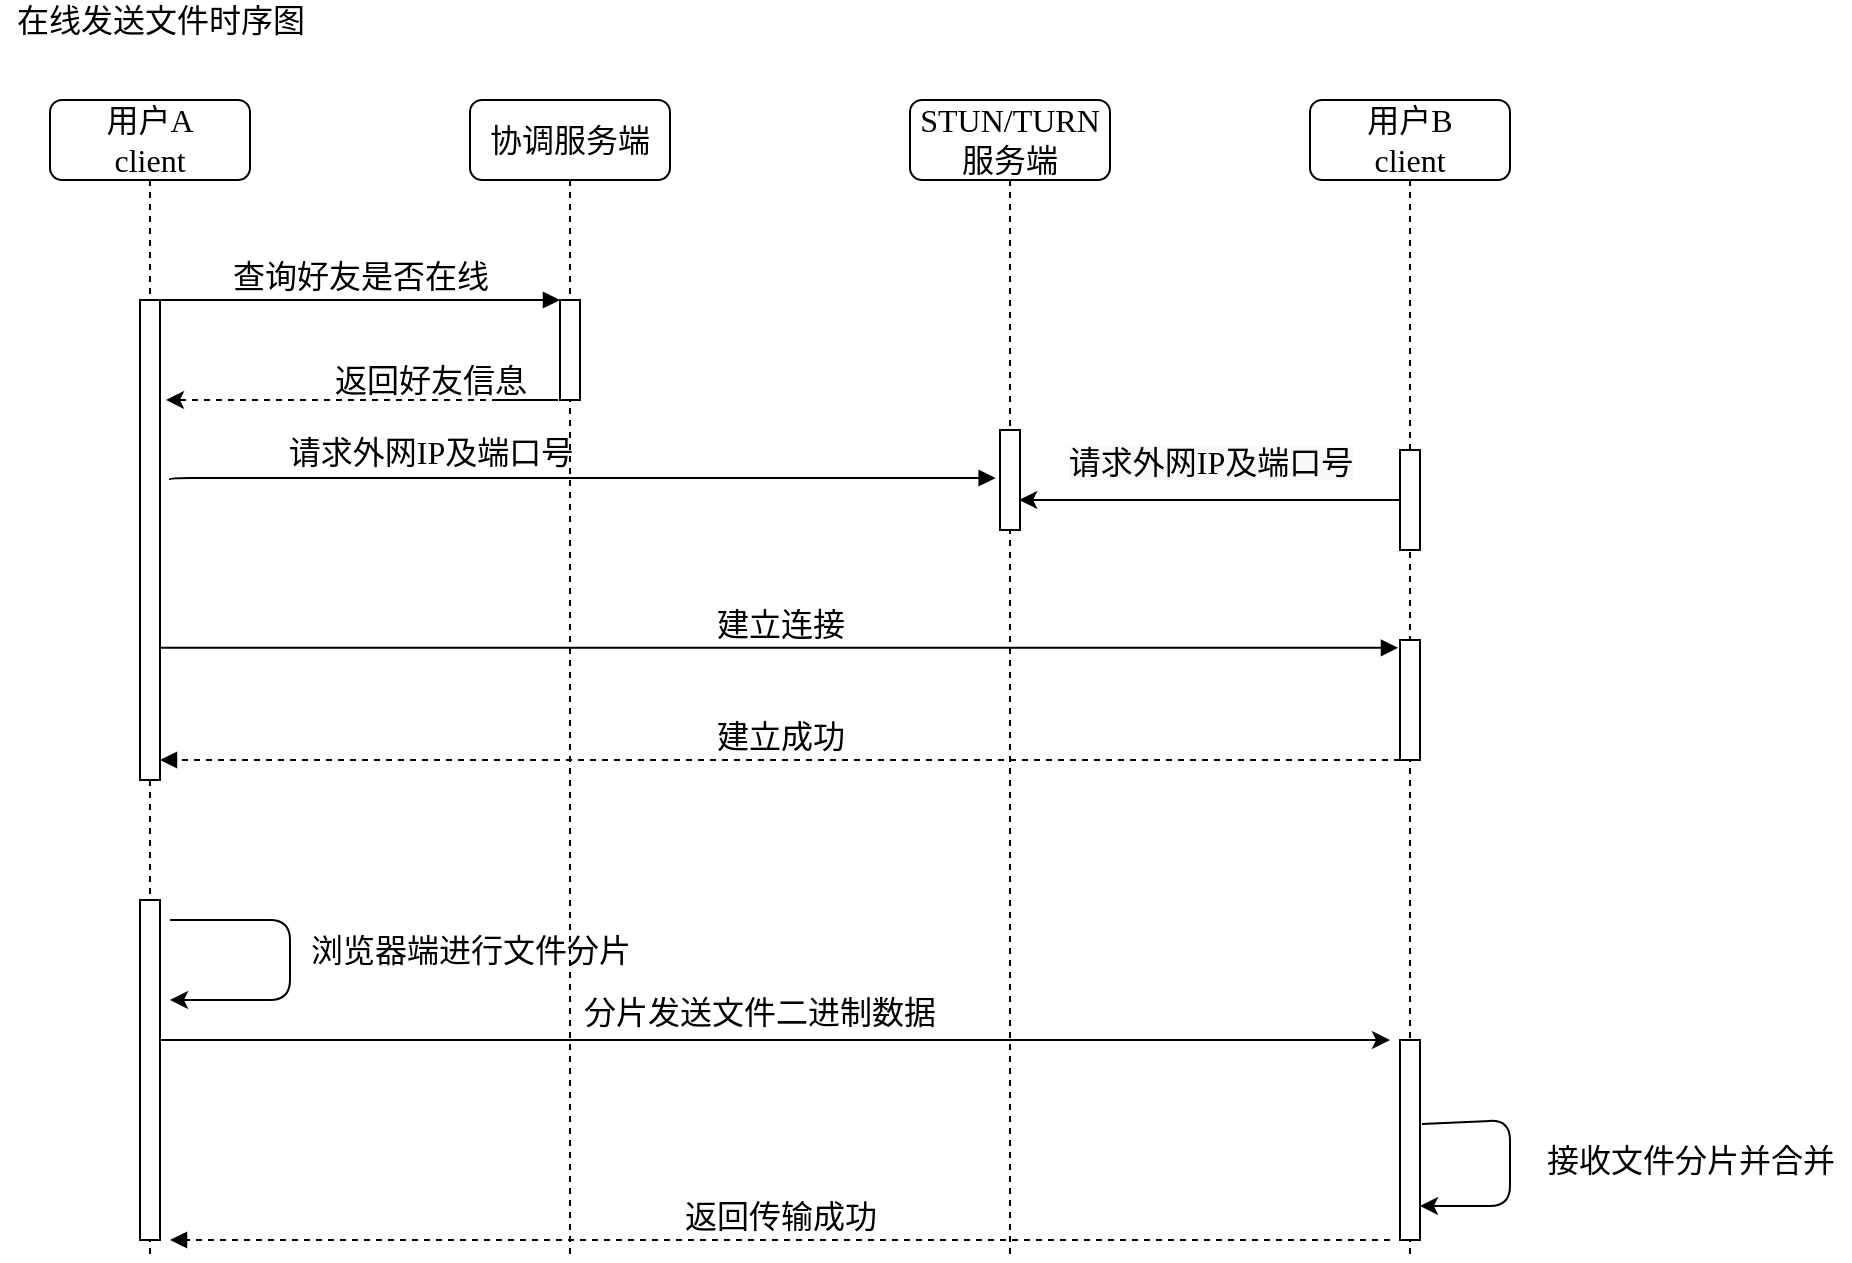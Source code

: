 <mxfile version="14.6.12" type="github">
  <diagram name="Page-1" id="13e1069c-82ec-6db2-03f1-153e76fe0fe0">
    <mxGraphModel dx="2166" dy="693" grid="1" gridSize="10" guides="1" tooltips="1" connect="1" arrows="1" fold="1" page="1" pageScale="1" pageWidth="1100" pageHeight="850" background="#ffffff" math="0" shadow="0">
      <root>
        <mxCell id="0" />
        <mxCell id="1" parent="0" />
        <mxCell id="7baba1c4bc27f4b0-2" value="协调服务端" style="shape=umlLifeline;perimeter=lifelinePerimeter;whiteSpace=wrap;html=1;container=1;collapsible=0;recursiveResize=0;outlineConnect=0;rounded=1;shadow=0;comic=0;labelBackgroundColor=none;strokeWidth=1;fontFamily=Verdana;fontSize=16;align=center;flipH=1;" parent="1" vertex="1">
          <mxGeometry x="210" y="80" width="100" height="580" as="geometry" />
        </mxCell>
        <mxCell id="7baba1c4bc27f4b0-10" value="" style="html=1;points=[];perimeter=orthogonalPerimeter;rounded=0;shadow=0;comic=0;labelBackgroundColor=none;strokeWidth=1;fontFamily=Verdana;fontSize=16;align=center;" parent="7baba1c4bc27f4b0-2" vertex="1">
          <mxGeometry x="45" y="100" width="10" height="50" as="geometry" />
        </mxCell>
        <mxCell id="7baba1c4bc27f4b0-3" value="用户B&lt;br style=&quot;font-size: 16px;&quot;&gt;client" style="shape=umlLifeline;perimeter=lifelinePerimeter;whiteSpace=wrap;html=1;container=1;collapsible=0;recursiveResize=0;outlineConnect=0;rounded=1;shadow=0;comic=0;labelBackgroundColor=none;strokeWidth=1;fontFamily=Verdana;fontSize=16;align=center;flipH=1;" parent="1" vertex="1">
          <mxGeometry x="630" y="80" width="100" height="580" as="geometry" />
        </mxCell>
        <mxCell id="7baba1c4bc27f4b0-13" value="" style="html=1;points=[];perimeter=orthogonalPerimeter;rounded=0;shadow=0;comic=0;labelBackgroundColor=none;strokeWidth=1;fontFamily=Verdana;fontSize=16;align=center;" parent="7baba1c4bc27f4b0-3" vertex="1">
          <mxGeometry x="45" y="270" width="10" height="60" as="geometry" />
        </mxCell>
        <mxCell id="n4fmqsLKEYairKb7sybN-13" value="" style="html=1;points=[];perimeter=orthogonalPerimeter;rounded=0;shadow=0;comic=0;labelBackgroundColor=none;strokeWidth=1;fontFamily=Verdana;fontSize=16;align=center;" parent="7baba1c4bc27f4b0-3" vertex="1">
          <mxGeometry x="45" y="470" width="10" height="100" as="geometry" />
        </mxCell>
        <mxCell id="n4fmqsLKEYairKb7sybN-14" value="" style="endArrow=classic;html=1;exitX=1.1;exitY=0.42;exitDx=0;exitDy=0;exitPerimeter=0;entryX=1;entryY=0.83;entryDx=0;entryDy=0;entryPerimeter=0;fontSize=16;" parent="7baba1c4bc27f4b0-3" source="n4fmqsLKEYairKb7sybN-13" target="n4fmqsLKEYairKb7sybN-13" edge="1">
          <mxGeometry width="50" height="50" relative="1" as="geometry">
            <mxPoint x="-40" y="530" as="sourcePoint" />
            <mxPoint x="120" y="540" as="targetPoint" />
            <Array as="points">
              <mxPoint x="100" y="510" />
              <mxPoint x="100" y="553" />
            </Array>
          </mxGeometry>
        </mxCell>
        <mxCell id="GdeEaJNORqC-w9-fMpIO-4" value="" style="html=1;points=[];perimeter=orthogonalPerimeter;rounded=0;shadow=0;comic=0;labelBackgroundColor=none;strokeWidth=1;fontFamily=Verdana;fontSize=16;align=center;" vertex="1" parent="7baba1c4bc27f4b0-3">
          <mxGeometry x="45" y="175" width="10" height="50" as="geometry" />
        </mxCell>
        <mxCell id="7baba1c4bc27f4b0-8" value="用户A&lt;br style=&quot;font-size: 16px;&quot;&gt;client" style="shape=umlLifeline;perimeter=lifelinePerimeter;whiteSpace=wrap;html=1;container=1;collapsible=0;recursiveResize=0;outlineConnect=0;rounded=1;shadow=0;comic=0;labelBackgroundColor=none;strokeWidth=1;fontFamily=Verdana;fontSize=16;align=center;flipH=1;" parent="1" vertex="1">
          <mxGeometry y="80" width="100" height="580" as="geometry" />
        </mxCell>
        <mxCell id="7baba1c4bc27f4b0-9" value="" style="html=1;points=[];perimeter=orthogonalPerimeter;rounded=0;shadow=0;comic=0;labelBackgroundColor=none;strokeWidth=1;fontFamily=Verdana;fontSize=16;align=center;" parent="7baba1c4bc27f4b0-8" vertex="1">
          <mxGeometry x="45" y="100" width="10" height="240" as="geometry" />
        </mxCell>
        <mxCell id="n4fmqsLKEYairKb7sybN-8" value="" style="html=1;points=[];perimeter=orthogonalPerimeter;rounded=0;shadow=0;comic=0;labelBackgroundColor=none;strokeWidth=1;fontFamily=Verdana;fontSize=16;align=center;" parent="7baba1c4bc27f4b0-8" vertex="1">
          <mxGeometry x="45" y="400" width="10" height="170" as="geometry" />
        </mxCell>
        <mxCell id="7baba1c4bc27f4b0-23" value="建立连接" style="html=1;verticalAlign=bottom;endArrow=block;entryX=-0.1;entryY=0.065;labelBackgroundColor=none;fontFamily=Verdana;fontSize=16;entryDx=0;entryDy=0;entryPerimeter=0;" parent="1" target="7baba1c4bc27f4b0-13" edge="1">
          <mxGeometry relative="1" as="geometry">
            <mxPoint x="55" y="353.9" as="sourcePoint" />
            <mxPoint x="585" y="520" as="targetPoint" />
          </mxGeometry>
        </mxCell>
        <mxCell id="7baba1c4bc27f4b0-11" value="查询好友是否在线" style="html=1;verticalAlign=bottom;endArrow=block;entryX=0;entryY=0;labelBackgroundColor=none;fontFamily=Verdana;fontSize=16;edgeStyle=elbowEdgeStyle;elbow=vertical;" parent="1" source="7baba1c4bc27f4b0-9" target="7baba1c4bc27f4b0-10" edge="1">
          <mxGeometry relative="1" as="geometry">
            <mxPoint x="220" y="190" as="sourcePoint" />
          </mxGeometry>
        </mxCell>
        <mxCell id="n4fmqsLKEYairKb7sybN-1" value="在线发送文件时序图" style="text;html=1;align=center;verticalAlign=middle;resizable=0;points=[];autosize=1;fontSize=16;" parent="1" vertex="1">
          <mxGeometry x="-25" y="30" width="160" height="20" as="geometry" />
        </mxCell>
        <mxCell id="n4fmqsLKEYairKb7sybN-2" style="edgeStyle=orthogonalEdgeStyle;rounded=0;orthogonalLoop=1;jettySize=auto;html=1;dashed=1;fontSize=16;" parent="1" edge="1">
          <mxGeometry relative="1" as="geometry">
            <mxPoint x="58" y="230" as="targetPoint" />
            <Array as="points">
              <mxPoint x="254" y="230" />
              <mxPoint x="254" y="230" />
            </Array>
            <mxPoint x="224" y="230" as="sourcePoint" />
          </mxGeometry>
        </mxCell>
        <mxCell id="n4fmqsLKEYairKb7sybN-5" value="返回好友信息" style="text;html=1;align=center;verticalAlign=middle;resizable=0;points=[];autosize=1;fontSize=16;" parent="1" vertex="1">
          <mxGeometry x="135" y="210" width="110" height="20" as="geometry" />
        </mxCell>
        <mxCell id="n4fmqsLKEYairKb7sybN-6" value="建立成功" style="html=1;verticalAlign=bottom;endArrow=block;labelBackgroundColor=none;fontFamily=Verdana;fontSize=16;exitX=0;exitY=1;exitDx=0;exitDy=0;exitPerimeter=0;dashed=1;" parent="1" source="7baba1c4bc27f4b0-13" edge="1">
          <mxGeometry relative="1" as="geometry">
            <mxPoint x="620" y="390" as="sourcePoint" />
            <mxPoint x="55" y="410" as="targetPoint" />
          </mxGeometry>
        </mxCell>
        <mxCell id="n4fmqsLKEYairKb7sybN-9" value="" style="endArrow=classic;html=1;fontSize=16;" parent="1" edge="1">
          <mxGeometry width="50" height="50" relative="1" as="geometry">
            <mxPoint x="60" y="490" as="sourcePoint" />
            <mxPoint x="60" y="530" as="targetPoint" />
            <Array as="points">
              <mxPoint x="120" y="490" />
              <mxPoint x="120" y="530" />
            </Array>
          </mxGeometry>
        </mxCell>
        <mxCell id="n4fmqsLKEYairKb7sybN-10" value="浏览器端进行文件分片" style="text;html=1;align=center;verticalAlign=middle;resizable=0;points=[];autosize=1;fontSize=16;" parent="1" vertex="1">
          <mxGeometry x="120" y="495" width="180" height="20" as="geometry" />
        </mxCell>
        <mxCell id="n4fmqsLKEYairKb7sybN-11" value="" style="endArrow=classic;html=1;fontSize=16;" parent="1" source="n4fmqsLKEYairKb7sybN-8" edge="1">
          <mxGeometry width="50" height="50" relative="1" as="geometry">
            <mxPoint x="60" y="550" as="sourcePoint" />
            <mxPoint x="670" y="550" as="targetPoint" />
          </mxGeometry>
        </mxCell>
        <mxCell id="n4fmqsLKEYairKb7sybN-15" value="&lt;div style=&quot;text-align: center; font-size: 16px;&quot;&gt;&lt;span style=&quot;font-size: 16px;&quot;&gt;&lt;font face=&quot;verdana&quot; style=&quot;font-size: 16px;&quot;&gt;分片发送文件二进制数据&lt;/font&gt;&lt;/span&gt;&lt;/div&gt;" style="text;whiteSpace=wrap;html=1;fontSize=16;" parent="1" vertex="1">
          <mxGeometry x="265" y="520" width="260" height="30" as="geometry" />
        </mxCell>
        <mxCell id="n4fmqsLKEYairKb7sybN-16" value="接收文件分片并合并" style="text;html=1;align=center;verticalAlign=middle;resizable=0;points=[];autosize=1;fontSize=16;" parent="1" vertex="1">
          <mxGeometry x="740" y="600" width="160" height="20" as="geometry" />
        </mxCell>
        <mxCell id="n4fmqsLKEYairKb7sybN-17" value="返回传输成功" style="html=1;verticalAlign=bottom;endArrow=block;labelBackgroundColor=none;fontFamily=Verdana;fontSize=16;exitX=0;exitY=1;exitDx=0;exitDy=0;exitPerimeter=0;dashed=1;" parent="1" edge="1">
          <mxGeometry relative="1" as="geometry">
            <mxPoint x="670" y="650" as="sourcePoint" />
            <mxPoint x="60" y="650" as="targetPoint" />
          </mxGeometry>
        </mxCell>
        <mxCell id="GdeEaJNORqC-w9-fMpIO-1" value="STUN/TURN服务端" style="shape=umlLifeline;perimeter=lifelinePerimeter;whiteSpace=wrap;html=1;container=1;collapsible=0;recursiveResize=0;outlineConnect=0;rounded=1;shadow=0;comic=0;labelBackgroundColor=none;strokeWidth=1;fontFamily=Verdana;fontSize=16;align=center;flipH=1;" vertex="1" parent="1">
          <mxGeometry x="430" y="80" width="100" height="580" as="geometry" />
        </mxCell>
        <mxCell id="GdeEaJNORqC-w9-fMpIO-2" value="" style="html=1;points=[];perimeter=orthogonalPerimeter;rounded=0;shadow=0;comic=0;labelBackgroundColor=none;strokeWidth=1;fontFamily=Verdana;fontSize=16;align=center;" vertex="1" parent="GdeEaJNORqC-w9-fMpIO-1">
          <mxGeometry x="45" y="165" width="10" height="50" as="geometry" />
        </mxCell>
        <mxCell id="GdeEaJNORqC-w9-fMpIO-3" value="请求外网IP及端口号" style="html=1;verticalAlign=bottom;endArrow=block;entryX=-0.218;entryY=0.464;labelBackgroundColor=none;fontFamily=Verdana;fontSize=16;edgeStyle=elbowEdgeStyle;elbow=vertical;entryDx=0;entryDy=0;entryPerimeter=0;" edge="1" parent="1" target="GdeEaJNORqC-w9-fMpIO-2">
          <mxGeometry x="-0.37" y="1" relative="1" as="geometry">
            <mxPoint x="60" y="270" as="sourcePoint" />
            <mxPoint x="265" y="270" as="targetPoint" />
            <mxPoint as="offset" />
          </mxGeometry>
        </mxCell>
        <mxCell id="GdeEaJNORqC-w9-fMpIO-5" style="edgeStyle=orthogonalEdgeStyle;rounded=0;orthogonalLoop=1;jettySize=auto;html=1;entryX=0.959;entryY=0.699;entryDx=0;entryDy=0;entryPerimeter=0;fontSize=17;" edge="1" parent="1" source="GdeEaJNORqC-w9-fMpIO-4" target="GdeEaJNORqC-w9-fMpIO-2">
          <mxGeometry relative="1" as="geometry" />
        </mxCell>
        <mxCell id="GdeEaJNORqC-w9-fMpIO-6" value="&lt;span style=&quot;font-family: &amp;#34;verdana&amp;#34; ; font-size: 16px ; background-color: rgb(248 , 249 , 250)&quot;&gt;请求外网IP及端口号&lt;/span&gt;" style="edgeLabel;html=1;align=center;verticalAlign=middle;resizable=0;points=[];fontSize=17;" vertex="1" connectable="0" parent="GdeEaJNORqC-w9-fMpIO-5">
          <mxGeometry x="0.209" y="2" relative="1" as="geometry">
            <mxPoint x="20" y="-20" as="offset" />
          </mxGeometry>
        </mxCell>
      </root>
    </mxGraphModel>
  </diagram>
</mxfile>
